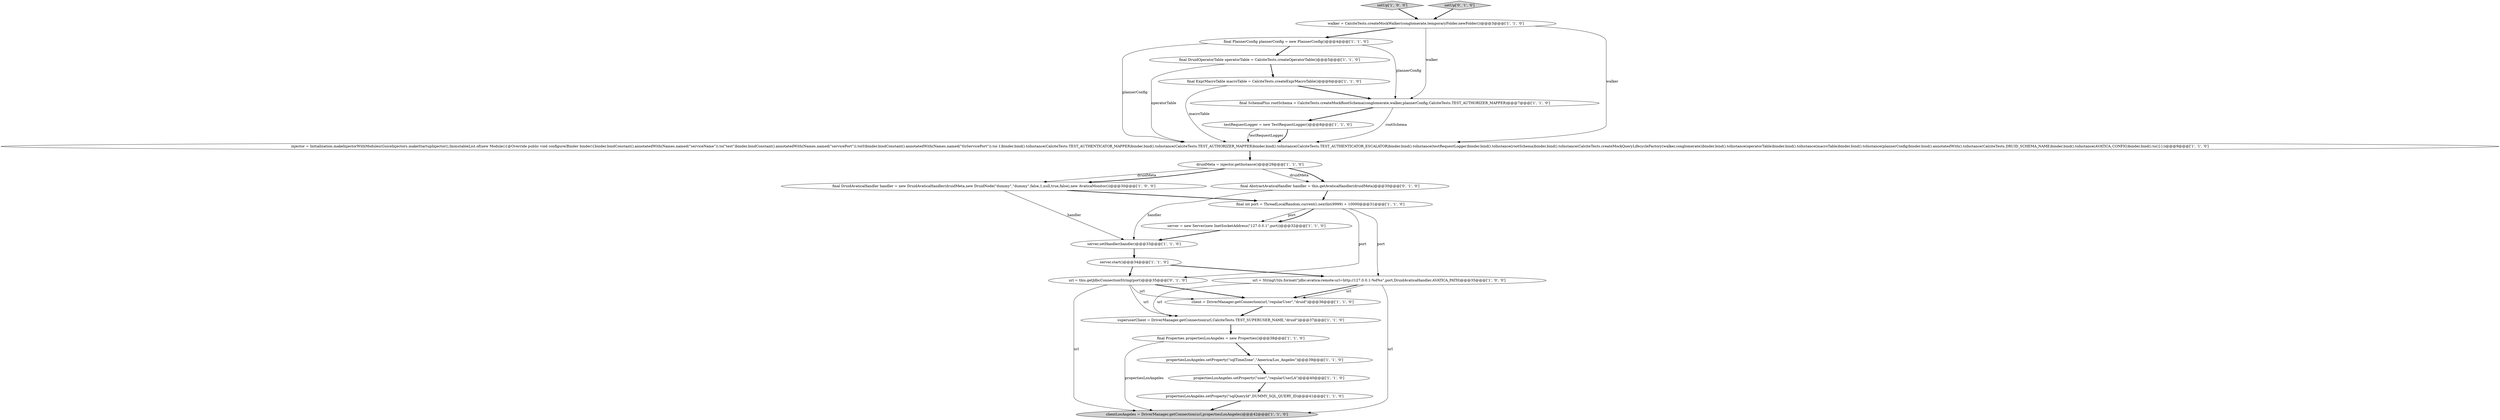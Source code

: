 digraph {
15 [style = filled, label = "final ExprMacroTable macroTable = CalciteTests.createExprMacroTable()@@@6@@@['1', '1', '0']", fillcolor = white, shape = ellipse image = "AAA0AAABBB1BBB"];
3 [style = filled, label = "client = DriverManager.getConnection(url,\"regularUser\",\"druid\")@@@36@@@['1', '1', '0']", fillcolor = white, shape = ellipse image = "AAA0AAABBB1BBB"];
19 [style = filled, label = "server.start()@@@34@@@['1', '1', '0']", fillcolor = white, shape = ellipse image = "AAA0AAABBB1BBB"];
24 [style = filled, label = "url = this.getJdbcConnectionString(port)@@@35@@@['0', '1', '0']", fillcolor = white, shape = ellipse image = "AAA0AAABBB2BBB"];
16 [style = filled, label = "injector = Initialization.makeInjectorWithModules(GuiceInjectors.makeStartupInjector(),ImmutableList.of(new Module(){@Override public void configure(Binder binder){binder.bindConstant().annotatedWith(Names.named(\"serviceName\")).to(\"test\")binder.bindConstant().annotatedWith(Names.named(\"servicePort\")).to(0)binder.bindConstant().annotatedWith(Names.named(\"tlsServicePort\")).to(-1)binder.bind().toInstance(CalciteTests.TEST_AUTHENTICATOR_MAPPER)binder.bind().toInstance(CalciteTests.TEST_AUTHORIZER_MAPPER)binder.bind().toInstance(CalciteTests.TEST_AUTHENTICATOR_ESCALATOR)binder.bind().toInstance(testRequestLogger)binder.bind().toInstance(rootSchema)binder.bind().toInstance(CalciteTests.createMockQueryLifecycleFactory(walker,conglomerate))binder.bind().toInstance(operatorTable)binder.bind().toInstance(macroTable)binder.bind().toInstance(plannerConfig)binder.bind().annotatedWith().toInstance(CalciteTests.DRUID_SCHEMA_NAME)binder.bind().toInstance(AVATICA_CONFIG)binder.bind().to()}}))@@@9@@@['1', '1', '0']", fillcolor = white, shape = ellipse image = "AAA0AAABBB1BBB"];
4 [style = filled, label = "final SchemaPlus rootSchema = CalciteTests.createMockRootSchema(conglomerate,walker,plannerConfig,CalciteTests.TEST_AUTHORIZER_MAPPER)@@@7@@@['1', '1', '0']", fillcolor = white, shape = ellipse image = "AAA0AAABBB1BBB"];
21 [style = filled, label = "superuserClient = DriverManager.getConnection(url,CalciteTests.TEST_SUPERUSER_NAME,\"druid\")@@@37@@@['1', '1', '0']", fillcolor = white, shape = ellipse image = "AAA0AAABBB1BBB"];
2 [style = filled, label = "clientLosAngeles = DriverManager.getConnection(url,propertiesLosAngeles)@@@42@@@['1', '1', '0']", fillcolor = lightgray, shape = ellipse image = "AAA0AAABBB1BBB"];
11 [style = filled, label = "url = StringUtils.format(\"jdbc:avatica:remote:url=http://127.0.0.1:%d%s\",port,DruidAvaticaHandler.AVATICA_PATH)@@@35@@@['1', '0', '0']", fillcolor = white, shape = ellipse image = "AAA0AAABBB1BBB"];
5 [style = filled, label = "final DruidAvaticaHandler handler = new DruidAvaticaHandler(druidMeta,new DruidNode(\"dummy\",\"dummy\",false,1,null,true,false),new AvaticaMonitor())@@@30@@@['1', '0', '0']", fillcolor = white, shape = ellipse image = "AAA0AAABBB1BBB"];
1 [style = filled, label = "final DruidOperatorTable operatorTable = CalciteTests.createOperatorTable()@@@5@@@['1', '1', '0']", fillcolor = white, shape = ellipse image = "AAA0AAABBB1BBB"];
20 [style = filled, label = "testRequestLogger = new TestRequestLogger()@@@8@@@['1', '1', '0']", fillcolor = white, shape = ellipse image = "AAA0AAABBB1BBB"];
17 [style = filled, label = "druidMeta = injector.getInstance()@@@29@@@['1', '1', '0']", fillcolor = white, shape = ellipse image = "AAA0AAABBB1BBB"];
7 [style = filled, label = "propertiesLosAngeles.setProperty(\"sqlQueryId\",DUMMY_SQL_QUERY_ID)@@@41@@@['1', '1', '0']", fillcolor = white, shape = ellipse image = "AAA0AAABBB1BBB"];
0 [style = filled, label = "final Properties propertiesLosAngeles = new Properties()@@@38@@@['1', '1', '0']", fillcolor = white, shape = ellipse image = "AAA0AAABBB1BBB"];
8 [style = filled, label = "propertiesLosAngeles.setProperty(\"sqlTimeZone\",\"America/Los_Angeles\")@@@39@@@['1', '1', '0']", fillcolor = white, shape = ellipse image = "AAA0AAABBB1BBB"];
6 [style = filled, label = "final PlannerConfig plannerConfig = new PlannerConfig()@@@4@@@['1', '1', '0']", fillcolor = white, shape = ellipse image = "AAA0AAABBB1BBB"];
9 [style = filled, label = "walker = CalciteTests.createMockWalker(conglomerate,temporaryFolder.newFolder())@@@3@@@['1', '1', '0']", fillcolor = white, shape = ellipse image = "AAA0AAABBB1BBB"];
14 [style = filled, label = "propertiesLosAngeles.setProperty(\"user\",\"regularUserLA\")@@@40@@@['1', '1', '0']", fillcolor = white, shape = ellipse image = "AAA0AAABBB1BBB"];
10 [style = filled, label = "setUp['1', '0', '0']", fillcolor = lightgray, shape = diamond image = "AAA0AAABBB1BBB"];
23 [style = filled, label = "final AbstractAvaticaHandler handler = this.getAvaticaHandler(druidMeta)@@@30@@@['0', '1', '0']", fillcolor = white, shape = ellipse image = "AAA0AAABBB2BBB"];
22 [style = filled, label = "setUp['0', '1', '0']", fillcolor = lightgray, shape = diamond image = "AAA0AAABBB2BBB"];
12 [style = filled, label = "final int port = ThreadLocalRandom.current().nextInt(9999) + 10000@@@31@@@['1', '1', '0']", fillcolor = white, shape = ellipse image = "AAA0AAABBB1BBB"];
18 [style = filled, label = "server = new Server(new InetSocketAddress(\"127.0.0.1\",port))@@@32@@@['1', '1', '0']", fillcolor = white, shape = ellipse image = "AAA0AAABBB1BBB"];
13 [style = filled, label = "server.setHandler(handler)@@@33@@@['1', '1', '0']", fillcolor = white, shape = ellipse image = "AAA0AAABBB1BBB"];
24->3 [style = solid, label="url"];
12->18 [style = solid, label="port"];
11->3 [style = bold, label=""];
5->13 [style = solid, label="handler"];
8->14 [style = bold, label=""];
14->7 [style = bold, label=""];
13->19 [style = bold, label=""];
20->16 [style = bold, label=""];
4->16 [style = solid, label="rootSchema"];
10->9 [style = bold, label=""];
12->24 [style = solid, label="port"];
15->16 [style = solid, label="macroTable"];
15->4 [style = bold, label=""];
3->21 [style = bold, label=""];
1->16 [style = solid, label="operatorTable"];
18->13 [style = bold, label=""];
23->13 [style = solid, label="handler"];
11->21 [style = solid, label="url"];
17->5 [style = solid, label="druidMeta"];
0->8 [style = bold, label=""];
24->2 [style = solid, label="url"];
19->24 [style = bold, label=""];
22->9 [style = bold, label=""];
12->11 [style = solid, label="port"];
4->20 [style = bold, label=""];
9->6 [style = bold, label=""];
19->11 [style = bold, label=""];
17->23 [style = solid, label="druidMeta"];
23->12 [style = bold, label=""];
0->2 [style = solid, label="propertiesLosAngeles"];
9->4 [style = solid, label="walker"];
24->3 [style = bold, label=""];
12->18 [style = bold, label=""];
9->16 [style = solid, label="walker"];
1->15 [style = bold, label=""];
17->23 [style = bold, label=""];
5->12 [style = bold, label=""];
16->17 [style = bold, label=""];
6->4 [style = solid, label="plannerConfig"];
11->2 [style = solid, label="url"];
21->0 [style = bold, label=""];
20->16 [style = solid, label="testRequestLogger"];
6->1 [style = bold, label=""];
11->3 [style = solid, label="url"];
17->5 [style = bold, label=""];
6->16 [style = solid, label="plannerConfig"];
24->21 [style = solid, label="url"];
7->2 [style = bold, label=""];
}
